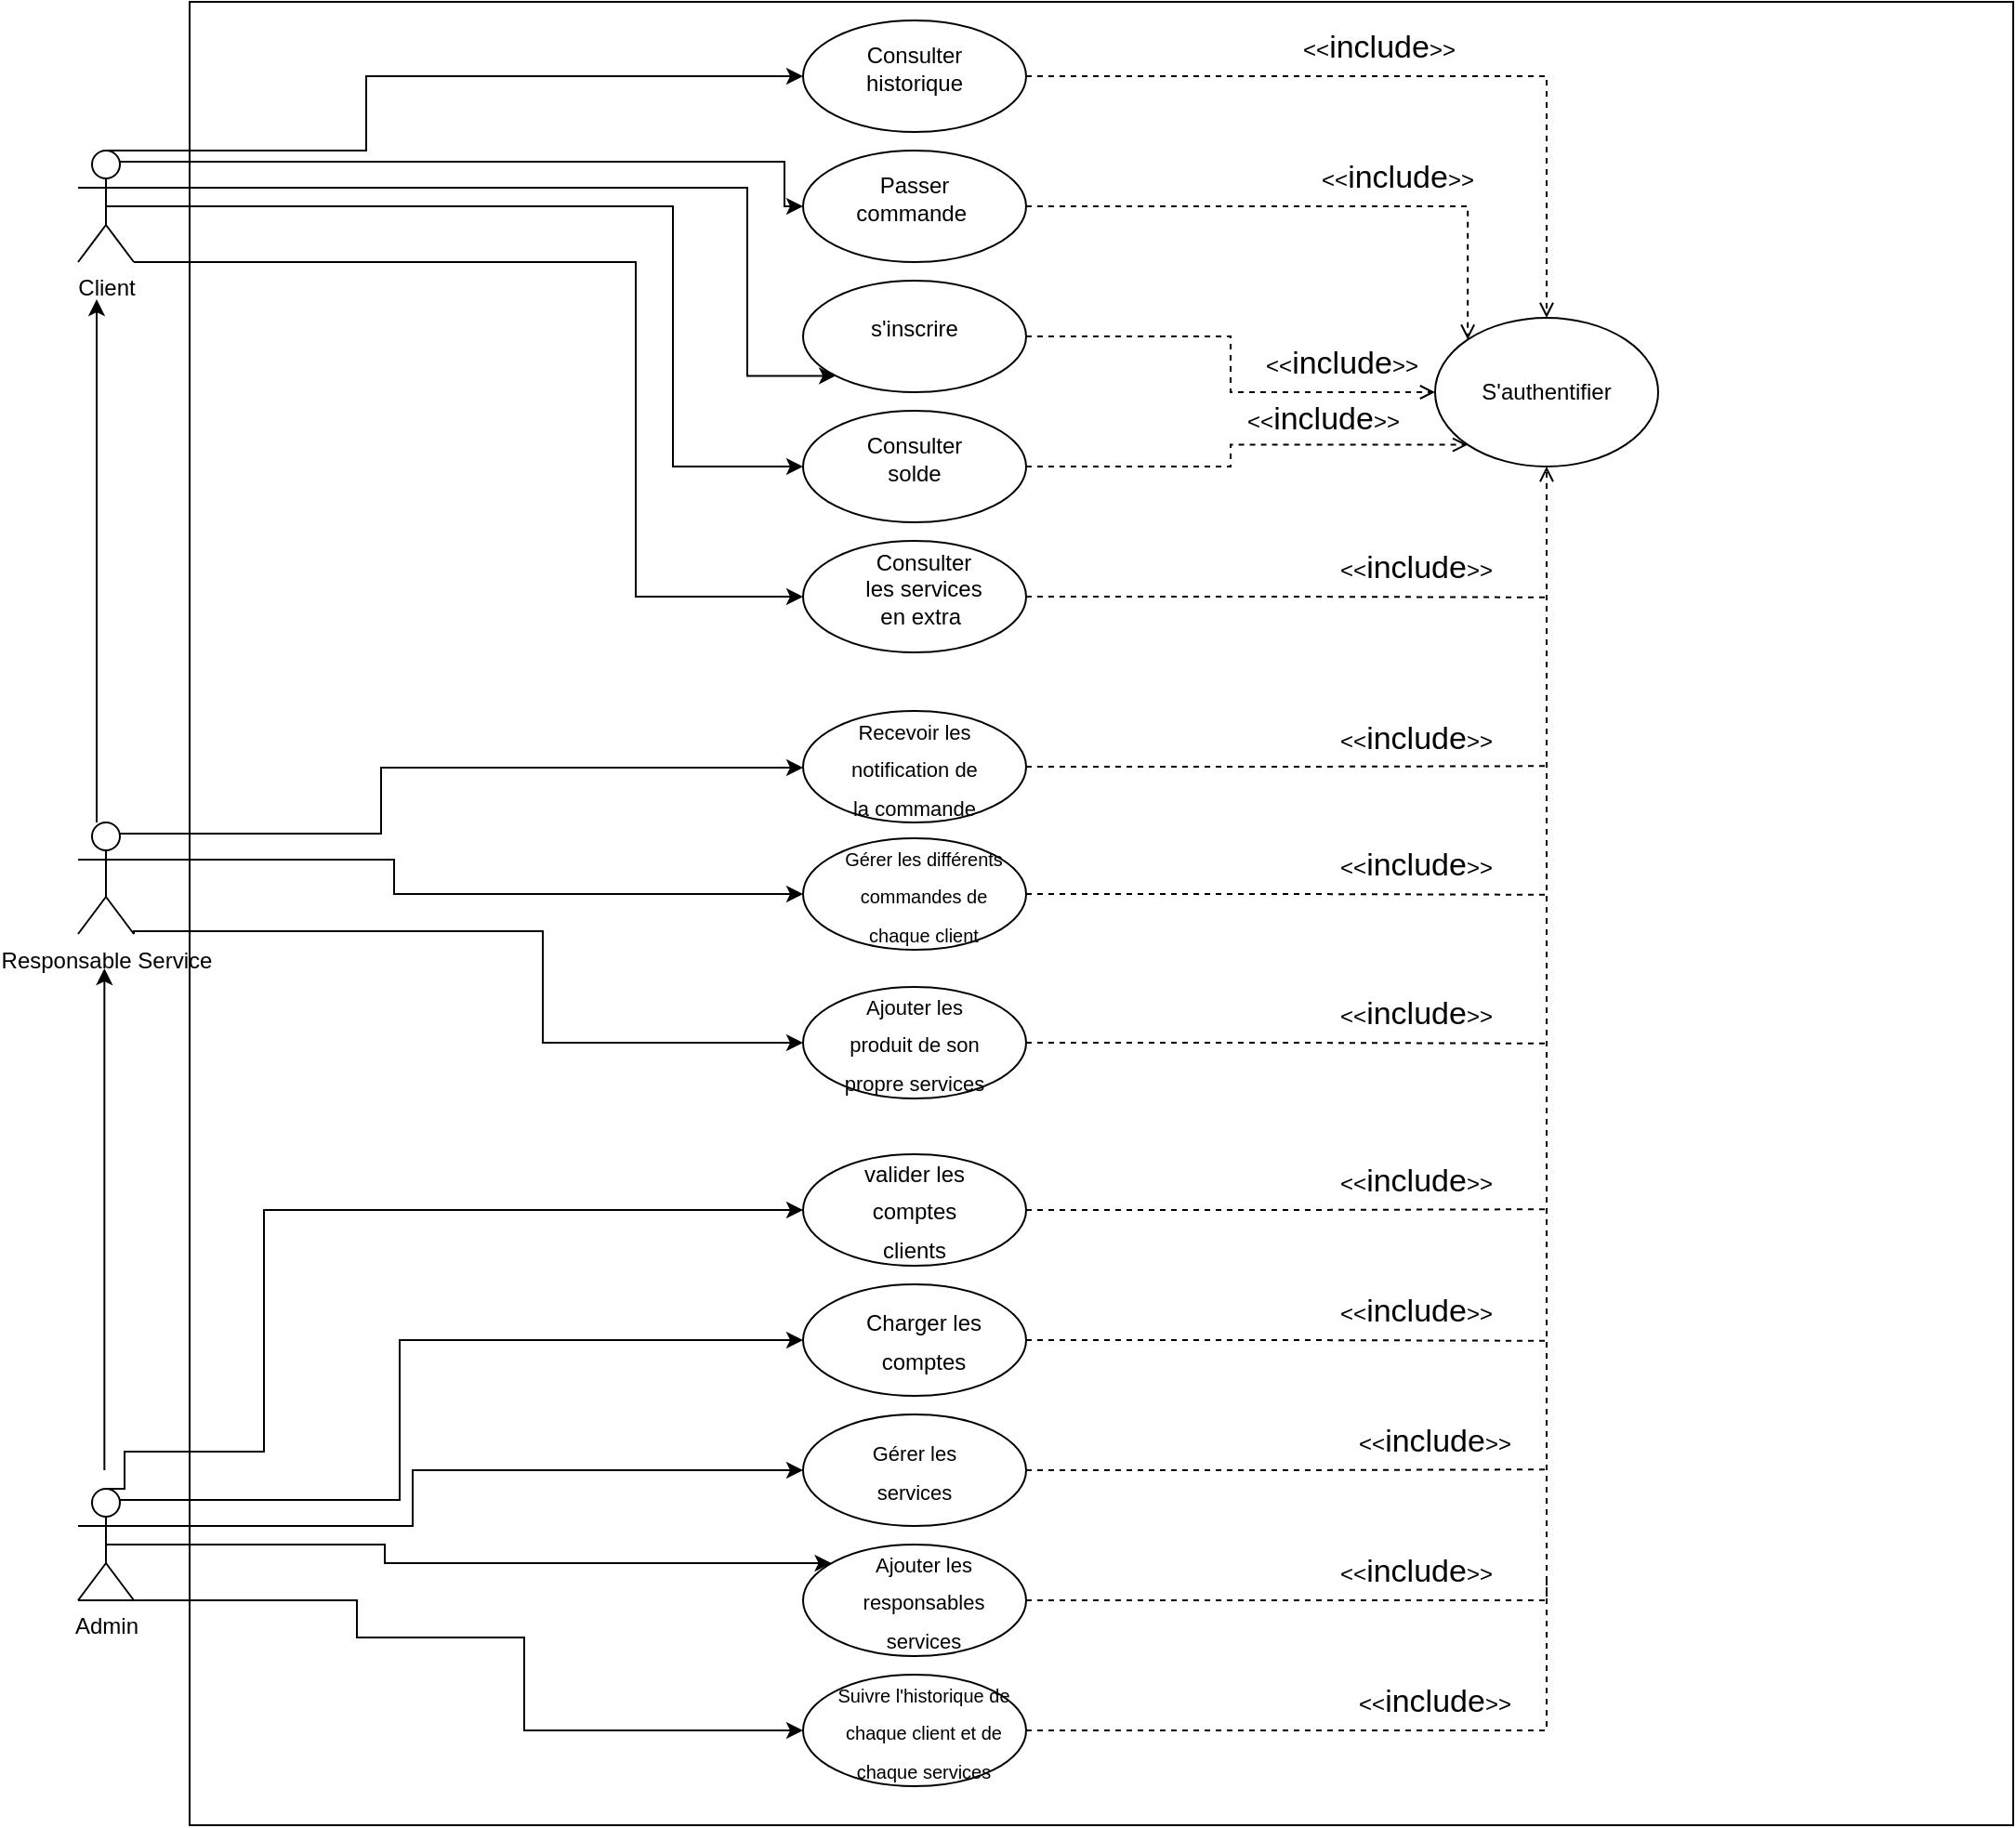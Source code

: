 <mxfile version="20.8.23" type="github">
  <diagram name="Page-1" id="Ohr7rfkL9KGcoza_FenF">
    <mxGraphModel dx="1467" dy="753" grid="1" gridSize="10" guides="1" tooltips="1" connect="1" arrows="1" fold="1" page="1" pageScale="1" pageWidth="827" pageHeight="1169" math="0" shadow="0">
      <root>
        <mxCell id="0" />
        <mxCell id="1" parent="0" />
        <mxCell id="FbdB9yheL0EueXW62vN_-1" value="" style="whiteSpace=wrap;html=1;aspect=fixed;" parent="1" vertex="1">
          <mxGeometry x="120" y="80" width="981" height="981" as="geometry" />
        </mxCell>
        <mxCell id="GGOZEgVhEpOkgXt1D6zr-84" style="edgeStyle=orthogonalEdgeStyle;rounded=0;orthogonalLoop=1;jettySize=auto;html=1;exitX=0.5;exitY=0;exitDx=0;exitDy=0;exitPerimeter=0;fontSize=12;" edge="1" parent="1" source="FbdB9yheL0EueXW62vN_-2" target="GGOZEgVhEpOkgXt1D6zr-25">
          <mxGeometry relative="1" as="geometry">
            <Array as="points">
              <mxPoint x="215" y="120" />
            </Array>
          </mxGeometry>
        </mxCell>
        <mxCell id="GGOZEgVhEpOkgXt1D6zr-85" style="edgeStyle=orthogonalEdgeStyle;rounded=0;orthogonalLoop=1;jettySize=auto;html=1;exitX=0.75;exitY=0.1;exitDx=0;exitDy=0;exitPerimeter=0;entryX=0;entryY=0.5;entryDx=0;entryDy=0;fontSize=12;" edge="1" parent="1" source="FbdB9yheL0EueXW62vN_-2" target="GGOZEgVhEpOkgXt1D6zr-55">
          <mxGeometry relative="1" as="geometry">
            <Array as="points">
              <mxPoint x="440" y="166" />
              <mxPoint x="440" y="190" />
            </Array>
          </mxGeometry>
        </mxCell>
        <mxCell id="GGOZEgVhEpOkgXt1D6zr-86" style="edgeStyle=orthogonalEdgeStyle;rounded=0;orthogonalLoop=1;jettySize=auto;html=1;exitX=1;exitY=0.333;exitDx=0;exitDy=0;exitPerimeter=0;entryX=0;entryY=1;entryDx=0;entryDy=0;fontSize=12;" edge="1" parent="1" source="FbdB9yheL0EueXW62vN_-2" target="GGOZEgVhEpOkgXt1D6zr-60">
          <mxGeometry relative="1" as="geometry">
            <Array as="points">
              <mxPoint x="420" y="180" />
              <mxPoint x="420" y="281" />
            </Array>
          </mxGeometry>
        </mxCell>
        <mxCell id="GGOZEgVhEpOkgXt1D6zr-87" style="edgeStyle=orthogonalEdgeStyle;rounded=0;orthogonalLoop=1;jettySize=auto;html=1;exitX=0.5;exitY=0.5;exitDx=0;exitDy=0;exitPerimeter=0;fontSize=12;" edge="1" parent="1" source="FbdB9yheL0EueXW62vN_-2">
          <mxGeometry relative="1" as="geometry">
            <mxPoint x="450" y="330.0" as="targetPoint" />
            <Array as="points">
              <mxPoint x="380" y="190" />
              <mxPoint x="380" y="330" />
            </Array>
          </mxGeometry>
        </mxCell>
        <mxCell id="GGOZEgVhEpOkgXt1D6zr-88" style="edgeStyle=orthogonalEdgeStyle;rounded=0;orthogonalLoop=1;jettySize=auto;html=1;exitX=1;exitY=1;exitDx=0;exitDy=0;exitPerimeter=0;entryX=0;entryY=0.5;entryDx=0;entryDy=0;fontSize=12;" edge="1" parent="1" source="FbdB9yheL0EueXW62vN_-2" target="GGOZEgVhEpOkgXt1D6zr-70">
          <mxGeometry relative="1" as="geometry">
            <Array as="points">
              <mxPoint x="360" y="220" />
              <mxPoint x="360" y="400" />
            </Array>
          </mxGeometry>
        </mxCell>
        <mxCell id="FbdB9yheL0EueXW62vN_-2" value="Client" style="shape=umlActor;verticalLabelPosition=bottom;verticalAlign=top;html=1;outlineConnect=0;labelBorderColor=none;" parent="1" vertex="1">
          <mxGeometry x="60" y="160" width="30" height="60" as="geometry" />
        </mxCell>
        <mxCell id="GGOZEgVhEpOkgXt1D6zr-100" style="edgeStyle=orthogonalEdgeStyle;rounded=0;orthogonalLoop=1;jettySize=auto;html=1;exitX=0.75;exitY=0.1;exitDx=0;exitDy=0;exitPerimeter=0;fontSize=12;" edge="1" parent="1" source="FbdB9yheL0EueXW62vN_-3" target="GGOZEgVhEpOkgXt1D6zr-91">
          <mxGeometry relative="1" as="geometry">
            <Array as="points">
              <mxPoint x="223" y="492" />
            </Array>
          </mxGeometry>
        </mxCell>
        <mxCell id="GGOZEgVhEpOkgXt1D6zr-101" style="edgeStyle=orthogonalEdgeStyle;rounded=0;orthogonalLoop=1;jettySize=auto;html=1;exitX=1;exitY=0.333;exitDx=0;exitDy=0;exitPerimeter=0;fontSize=12;" edge="1" parent="1" source="FbdB9yheL0EueXW62vN_-3" target="GGOZEgVhEpOkgXt1D6zr-92">
          <mxGeometry relative="1" as="geometry">
            <Array as="points">
              <mxPoint x="230" y="560" />
            </Array>
          </mxGeometry>
        </mxCell>
        <mxCell id="GGOZEgVhEpOkgXt1D6zr-102" style="edgeStyle=orthogonalEdgeStyle;rounded=0;orthogonalLoop=1;jettySize=auto;html=1;exitX=1;exitY=1;exitDx=0;exitDy=0;exitPerimeter=0;entryX=0;entryY=0.5;entryDx=0;entryDy=0;fontSize=12;" edge="1" parent="1" source="FbdB9yheL0EueXW62vN_-3" target="GGOZEgVhEpOkgXt1D6zr-93">
          <mxGeometry relative="1" as="geometry">
            <Array as="points">
              <mxPoint x="310" y="580" />
              <mxPoint x="310" y="640" />
            </Array>
          </mxGeometry>
        </mxCell>
        <mxCell id="FbdB9yheL0EueXW62vN_-3" value="Responsable Service" style="shape=umlActor;verticalLabelPosition=bottom;verticalAlign=top;html=1;outlineConnect=0;" parent="1" vertex="1">
          <mxGeometry x="60" y="521.5" width="30" height="60" as="geometry" />
        </mxCell>
        <mxCell id="GGOZEgVhEpOkgXt1D6zr-15" value="" style="group" vertex="1" connectable="0" parent="1">
          <mxGeometry x="790" y="250" width="120" height="80" as="geometry" />
        </mxCell>
        <mxCell id="FbdB9yheL0EueXW62vN_-14" value="" style="ellipse;whiteSpace=wrap;html=1;" parent="GGOZEgVhEpOkgXt1D6zr-15" vertex="1">
          <mxGeometry width="120" height="80" as="geometry" />
        </mxCell>
        <mxCell id="FbdB9yheL0EueXW62vN_-27" value="S&#39;authentifier" style="text;html=1;strokeColor=none;fillColor=none;align=center;verticalAlign=middle;whiteSpace=wrap;rounded=0;" parent="GGOZEgVhEpOkgXt1D6zr-15" vertex="1">
          <mxGeometry x="30" y="25" width="60" height="30" as="geometry" />
        </mxCell>
        <mxCell id="GGOZEgVhEpOkgXt1D6zr-27" value="" style="group" vertex="1" connectable="0" parent="1">
          <mxGeometry x="450" y="90" width="120" height="60" as="geometry" />
        </mxCell>
        <mxCell id="GGOZEgVhEpOkgXt1D6zr-24" value="" style="group" vertex="1" connectable="0" parent="GGOZEgVhEpOkgXt1D6zr-27">
          <mxGeometry width="120" height="60" as="geometry" />
        </mxCell>
        <mxCell id="GGOZEgVhEpOkgXt1D6zr-25" value="" style="ellipse;whiteSpace=wrap;html=1;" vertex="1" parent="GGOZEgVhEpOkgXt1D6zr-24">
          <mxGeometry width="120" height="60" as="geometry" />
        </mxCell>
        <mxCell id="GGOZEgVhEpOkgXt1D6zr-26" value="Consulter historique" style="text;html=1;strokeColor=none;fillColor=none;align=center;verticalAlign=middle;whiteSpace=wrap;rounded=0;" vertex="1" parent="GGOZEgVhEpOkgXt1D6zr-24">
          <mxGeometry x="30" y="15" width="60" height="22.5" as="geometry" />
        </mxCell>
        <mxCell id="GGOZEgVhEpOkgXt1D6zr-52" value="" style="group" vertex="1" connectable="0" parent="1">
          <mxGeometry x="450" y="160" width="120" height="60" as="geometry" />
        </mxCell>
        <mxCell id="GGOZEgVhEpOkgXt1D6zr-53" style="edgeStyle=orthogonalEdgeStyle;rounded=0;orthogonalLoop=1;jettySize=auto;html=1;exitX=1;exitY=0.333;exitDx=0;exitDy=0;exitPerimeter=0;entryX=0;entryY=0.5;entryDx=0;entryDy=0;" edge="1" parent="GGOZEgVhEpOkgXt1D6zr-52">
          <mxGeometry relative="1" as="geometry">
            <mxPoint y="40.0" as="targetPoint" />
          </mxGeometry>
        </mxCell>
        <mxCell id="GGOZEgVhEpOkgXt1D6zr-54" value="" style="group" vertex="1" connectable="0" parent="GGOZEgVhEpOkgXt1D6zr-52">
          <mxGeometry width="120" height="60" as="geometry" />
        </mxCell>
        <mxCell id="GGOZEgVhEpOkgXt1D6zr-55" value="" style="ellipse;whiteSpace=wrap;html=1;" vertex="1" parent="GGOZEgVhEpOkgXt1D6zr-54">
          <mxGeometry width="120" height="60" as="geometry" />
        </mxCell>
        <mxCell id="GGOZEgVhEpOkgXt1D6zr-56" value="Passer commande&amp;nbsp;" style="text;html=1;strokeColor=none;fillColor=none;align=center;verticalAlign=middle;whiteSpace=wrap;rounded=0;" vertex="1" parent="GGOZEgVhEpOkgXt1D6zr-54">
          <mxGeometry x="30" y="15" width="60" height="22.5" as="geometry" />
        </mxCell>
        <mxCell id="GGOZEgVhEpOkgXt1D6zr-57" value="" style="group" vertex="1" connectable="0" parent="1">
          <mxGeometry x="450" y="230" width="120" height="60" as="geometry" />
        </mxCell>
        <mxCell id="GGOZEgVhEpOkgXt1D6zr-58" style="edgeStyle=orthogonalEdgeStyle;rounded=0;orthogonalLoop=1;jettySize=auto;html=1;exitX=1;exitY=0.333;exitDx=0;exitDy=0;exitPerimeter=0;entryX=0;entryY=0.5;entryDx=0;entryDy=0;" edge="1" parent="GGOZEgVhEpOkgXt1D6zr-57">
          <mxGeometry relative="1" as="geometry">
            <mxPoint y="40.0" as="targetPoint" />
          </mxGeometry>
        </mxCell>
        <mxCell id="GGOZEgVhEpOkgXt1D6zr-59" value="" style="group" vertex="1" connectable="0" parent="GGOZEgVhEpOkgXt1D6zr-57">
          <mxGeometry width="120" height="60" as="geometry" />
        </mxCell>
        <mxCell id="GGOZEgVhEpOkgXt1D6zr-60" value="" style="ellipse;whiteSpace=wrap;html=1;" vertex="1" parent="GGOZEgVhEpOkgXt1D6zr-59">
          <mxGeometry width="120" height="60" as="geometry" />
        </mxCell>
        <mxCell id="GGOZEgVhEpOkgXt1D6zr-61" value="s&#39;inscrire" style="text;html=1;strokeColor=none;fillColor=none;align=center;verticalAlign=middle;whiteSpace=wrap;rounded=0;" vertex="1" parent="GGOZEgVhEpOkgXt1D6zr-59">
          <mxGeometry x="30" y="15" width="60" height="22.5" as="geometry" />
        </mxCell>
        <mxCell id="GGOZEgVhEpOkgXt1D6zr-62" value="" style="group" vertex="1" connectable="0" parent="1">
          <mxGeometry x="450" y="300" width="120" height="60" as="geometry" />
        </mxCell>
        <mxCell id="GGOZEgVhEpOkgXt1D6zr-63" style="edgeStyle=orthogonalEdgeStyle;rounded=0;orthogonalLoop=1;jettySize=auto;html=1;exitX=1;exitY=0.333;exitDx=0;exitDy=0;exitPerimeter=0;entryX=0;entryY=0.5;entryDx=0;entryDy=0;" edge="1" parent="GGOZEgVhEpOkgXt1D6zr-62">
          <mxGeometry relative="1" as="geometry">
            <mxPoint y="40.0" as="targetPoint" />
          </mxGeometry>
        </mxCell>
        <mxCell id="GGOZEgVhEpOkgXt1D6zr-64" value="" style="group" vertex="1" connectable="0" parent="GGOZEgVhEpOkgXt1D6zr-62">
          <mxGeometry width="120" height="60" as="geometry" />
        </mxCell>
        <mxCell id="GGOZEgVhEpOkgXt1D6zr-65" value="" style="ellipse;whiteSpace=wrap;html=1;" vertex="1" parent="GGOZEgVhEpOkgXt1D6zr-64">
          <mxGeometry width="120" height="60" as="geometry" />
        </mxCell>
        <mxCell id="GGOZEgVhEpOkgXt1D6zr-66" value="Consulter solde" style="text;html=1;strokeColor=none;fillColor=none;align=center;verticalAlign=middle;whiteSpace=wrap;rounded=0;" vertex="1" parent="GGOZEgVhEpOkgXt1D6zr-64">
          <mxGeometry x="30" y="15" width="60" height="22.5" as="geometry" />
        </mxCell>
        <mxCell id="GGOZEgVhEpOkgXt1D6zr-67" value="" style="group" vertex="1" connectable="0" parent="1">
          <mxGeometry x="450" y="370" width="120" height="60" as="geometry" />
        </mxCell>
        <mxCell id="GGOZEgVhEpOkgXt1D6zr-68" style="edgeStyle=orthogonalEdgeStyle;rounded=0;orthogonalLoop=1;jettySize=auto;html=1;exitX=1;exitY=0.333;exitDx=0;exitDy=0;exitPerimeter=0;entryX=0;entryY=0.5;entryDx=0;entryDy=0;" edge="1" parent="GGOZEgVhEpOkgXt1D6zr-67">
          <mxGeometry relative="1" as="geometry">
            <mxPoint y="40.0" as="targetPoint" />
          </mxGeometry>
        </mxCell>
        <mxCell id="GGOZEgVhEpOkgXt1D6zr-69" value="" style="group" vertex="1" connectable="0" parent="GGOZEgVhEpOkgXt1D6zr-67">
          <mxGeometry width="120" height="60" as="geometry" />
        </mxCell>
        <mxCell id="GGOZEgVhEpOkgXt1D6zr-125" style="edgeStyle=orthogonalEdgeStyle;rounded=0;orthogonalLoop=1;jettySize=auto;html=1;exitX=1;exitY=0.5;exitDx=0;exitDy=0;dashed=1;fontSize=12;endArrow=none;endFill=0;" edge="1" parent="GGOZEgVhEpOkgXt1D6zr-69" source="GGOZEgVhEpOkgXt1D6zr-70">
          <mxGeometry relative="1" as="geometry">
            <mxPoint x="400" y="30.385" as="targetPoint" />
          </mxGeometry>
        </mxCell>
        <mxCell id="GGOZEgVhEpOkgXt1D6zr-70" value="" style="ellipse;whiteSpace=wrap;html=1;" vertex="1" parent="GGOZEgVhEpOkgXt1D6zr-69">
          <mxGeometry width="120" height="60" as="geometry" />
        </mxCell>
        <mxCell id="GGOZEgVhEpOkgXt1D6zr-71" value="Consulter les services en extra&amp;nbsp;" style="text;html=1;strokeColor=none;fillColor=none;align=center;verticalAlign=middle;whiteSpace=wrap;rounded=0;" vertex="1" parent="GGOZEgVhEpOkgXt1D6zr-69">
          <mxGeometry x="30" y="15" width="70" height="22.5" as="geometry" />
        </mxCell>
        <mxCell id="GGOZEgVhEpOkgXt1D6zr-124" style="edgeStyle=orthogonalEdgeStyle;rounded=0;orthogonalLoop=1;jettySize=auto;html=1;exitX=1;exitY=0.5;exitDx=0;exitDy=0;dashed=1;fontSize=12;endArrow=none;endFill=0;" edge="1" parent="1" source="GGOZEgVhEpOkgXt1D6zr-91">
          <mxGeometry relative="1" as="geometry">
            <mxPoint x="850" y="491.154" as="targetPoint" />
          </mxGeometry>
        </mxCell>
        <mxCell id="GGOZEgVhEpOkgXt1D6zr-123" style="edgeStyle=orthogonalEdgeStyle;rounded=0;orthogonalLoop=1;jettySize=auto;html=1;exitX=1;exitY=0.5;exitDx=0;exitDy=0;dashed=1;fontSize=12;endArrow=none;endFill=0;" edge="1" parent="1" source="GGOZEgVhEpOkgXt1D6zr-92">
          <mxGeometry relative="1" as="geometry">
            <mxPoint x="850" y="560.385" as="targetPoint" />
          </mxGeometry>
        </mxCell>
        <mxCell id="GGOZEgVhEpOkgXt1D6zr-122" style="edgeStyle=orthogonalEdgeStyle;rounded=0;orthogonalLoop=1;jettySize=auto;html=1;exitX=1;exitY=0.5;exitDx=0;exitDy=0;dashed=1;fontSize=12;endArrow=none;endFill=0;" edge="1" parent="1" source="GGOZEgVhEpOkgXt1D6zr-93">
          <mxGeometry relative="1" as="geometry">
            <mxPoint x="850" y="640.385" as="targetPoint" />
          </mxGeometry>
        </mxCell>
        <mxCell id="GGOZEgVhEpOkgXt1D6zr-121" style="edgeStyle=orthogonalEdgeStyle;rounded=0;orthogonalLoop=1;jettySize=auto;html=1;exitX=1;exitY=0.5;exitDx=0;exitDy=0;dashed=1;fontSize=12;endArrow=none;endFill=0;" edge="1" parent="1" source="GGOZEgVhEpOkgXt1D6zr-94">
          <mxGeometry relative="1" as="geometry">
            <mxPoint x="850" y="729.615" as="targetPoint" />
          </mxGeometry>
        </mxCell>
        <mxCell id="GGOZEgVhEpOkgXt1D6zr-120" style="edgeStyle=orthogonalEdgeStyle;rounded=0;orthogonalLoop=1;jettySize=auto;html=1;exitX=1;exitY=0.5;exitDx=0;exitDy=0;dashed=1;fontSize=12;endArrow=none;endFill=0;" edge="1" parent="1" source="GGOZEgVhEpOkgXt1D6zr-95">
          <mxGeometry relative="1" as="geometry">
            <mxPoint x="850" y="800.385" as="targetPoint" />
          </mxGeometry>
        </mxCell>
        <mxCell id="GGOZEgVhEpOkgXt1D6zr-114" style="edgeStyle=orthogonalEdgeStyle;rounded=0;orthogonalLoop=1;jettySize=auto;html=1;exitX=1;exitY=0.5;exitDx=0;exitDy=0;entryX=0.5;entryY=1;entryDx=0;entryDy=0;fontSize=12;dashed=1;endArrow=open;endFill=0;" edge="1" parent="1" source="GGOZEgVhEpOkgXt1D6zr-96" target="FbdB9yheL0EueXW62vN_-14">
          <mxGeometry relative="1" as="geometry" />
        </mxCell>
        <mxCell id="GGOZEgVhEpOkgXt1D6zr-118" style="edgeStyle=orthogonalEdgeStyle;rounded=0;orthogonalLoop=1;jettySize=auto;html=1;exitX=1;exitY=0.5;exitDx=0;exitDy=0;dashed=1;fontSize=12;endArrow=none;endFill=0;" edge="1" parent="1" source="GGOZEgVhEpOkgXt1D6zr-98">
          <mxGeometry relative="1" as="geometry">
            <mxPoint x="850" y="930" as="targetPoint" />
            <Array as="points">
              <mxPoint x="850" y="940" />
            </Array>
          </mxGeometry>
        </mxCell>
        <mxCell id="GGOZEgVhEpOkgXt1D6zr-119" style="edgeStyle=orthogonalEdgeStyle;rounded=0;orthogonalLoop=1;jettySize=auto;html=1;exitX=1;exitY=0.5;exitDx=0;exitDy=0;dashed=1;fontSize=12;endArrow=none;endFill=0;" edge="1" parent="1" source="GGOZEgVhEpOkgXt1D6zr-99">
          <mxGeometry relative="1" as="geometry">
            <mxPoint x="850" y="869.615" as="targetPoint" />
          </mxGeometry>
        </mxCell>
        <mxCell id="GGOZEgVhEpOkgXt1D6zr-105" style="edgeStyle=orthogonalEdgeStyle;rounded=0;orthogonalLoop=1;jettySize=auto;html=1;exitX=0.5;exitY=0;exitDx=0;exitDy=0;exitPerimeter=0;entryX=0;entryY=0.5;entryDx=0;entryDy=0;fontSize=12;" edge="1" parent="1" source="GGOZEgVhEpOkgXt1D6zr-103" target="GGOZEgVhEpOkgXt1D6zr-94">
          <mxGeometry relative="1" as="geometry">
            <Array as="points">
              <mxPoint x="85" y="860" />
              <mxPoint x="160" y="860" />
              <mxPoint x="160" y="730" />
            </Array>
          </mxGeometry>
        </mxCell>
        <mxCell id="GGOZEgVhEpOkgXt1D6zr-106" style="edgeStyle=orthogonalEdgeStyle;rounded=0;orthogonalLoop=1;jettySize=auto;html=1;exitX=0.75;exitY=0.1;exitDx=0;exitDy=0;exitPerimeter=0;entryX=0;entryY=0.5;entryDx=0;entryDy=0;fontSize=12;" edge="1" parent="1" source="GGOZEgVhEpOkgXt1D6zr-103" target="GGOZEgVhEpOkgXt1D6zr-95">
          <mxGeometry relative="1" as="geometry">
            <Array as="points">
              <mxPoint x="233" y="800" />
            </Array>
          </mxGeometry>
        </mxCell>
        <mxCell id="GGOZEgVhEpOkgXt1D6zr-107" style="edgeStyle=orthogonalEdgeStyle;rounded=0;orthogonalLoop=1;jettySize=auto;html=1;exitX=1;exitY=0.333;exitDx=0;exitDy=0;exitPerimeter=0;fontSize=12;" edge="1" parent="1" source="GGOZEgVhEpOkgXt1D6zr-103" target="GGOZEgVhEpOkgXt1D6zr-99">
          <mxGeometry relative="1" as="geometry">
            <Array as="points">
              <mxPoint x="240" y="870" />
            </Array>
          </mxGeometry>
        </mxCell>
        <mxCell id="GGOZEgVhEpOkgXt1D6zr-108" style="edgeStyle=orthogonalEdgeStyle;rounded=0;orthogonalLoop=1;jettySize=auto;html=1;exitX=0.5;exitY=0.5;exitDx=0;exitDy=0;exitPerimeter=0;fontSize=12;" edge="1" parent="1" source="GGOZEgVhEpOkgXt1D6zr-103" target="GGOZEgVhEpOkgXt1D6zr-98">
          <mxGeometry relative="1" as="geometry">
            <Array as="points">
              <mxPoint x="225" y="920" />
            </Array>
          </mxGeometry>
        </mxCell>
        <mxCell id="GGOZEgVhEpOkgXt1D6zr-110" style="edgeStyle=orthogonalEdgeStyle;rounded=0;orthogonalLoop=1;jettySize=auto;html=1;exitX=0;exitY=1;exitDx=0;exitDy=0;exitPerimeter=0;entryX=0;entryY=0.5;entryDx=0;entryDy=0;fontSize=12;" edge="1" parent="1" source="GGOZEgVhEpOkgXt1D6zr-103" target="GGOZEgVhEpOkgXt1D6zr-96">
          <mxGeometry relative="1" as="geometry">
            <Array as="points">
              <mxPoint x="210" y="960" />
              <mxPoint x="300" y="960" />
              <mxPoint x="300" y="1010" />
            </Array>
          </mxGeometry>
        </mxCell>
        <mxCell id="GGOZEgVhEpOkgXt1D6zr-103" value="Admin" style="shape=umlActor;verticalLabelPosition=bottom;verticalAlign=top;html=1;outlineConnect=0;fontSize=12;" vertex="1" parent="1">
          <mxGeometry x="60" y="880" width="30" height="60" as="geometry" />
        </mxCell>
        <mxCell id="GGOZEgVhEpOkgXt1D6zr-126" style="edgeStyle=orthogonalEdgeStyle;rounded=0;orthogonalLoop=1;jettySize=auto;html=1;exitX=1;exitY=0.5;exitDx=0;exitDy=0;entryX=0;entryY=1;entryDx=0;entryDy=0;dashed=1;fontSize=12;endArrow=open;endFill=0;" edge="1" parent="1" source="GGOZEgVhEpOkgXt1D6zr-65" target="FbdB9yheL0EueXW62vN_-14">
          <mxGeometry relative="1" as="geometry" />
        </mxCell>
        <mxCell id="GGOZEgVhEpOkgXt1D6zr-127" style="edgeStyle=orthogonalEdgeStyle;rounded=0;orthogonalLoop=1;jettySize=auto;html=1;exitX=1;exitY=0.5;exitDx=0;exitDy=0;entryX=0;entryY=0.5;entryDx=0;entryDy=0;dashed=1;fontSize=12;endArrow=open;endFill=0;" edge="1" parent="1" source="GGOZEgVhEpOkgXt1D6zr-60" target="FbdB9yheL0EueXW62vN_-14">
          <mxGeometry relative="1" as="geometry" />
        </mxCell>
        <mxCell id="GGOZEgVhEpOkgXt1D6zr-128" style="edgeStyle=orthogonalEdgeStyle;rounded=0;orthogonalLoop=1;jettySize=auto;html=1;exitX=1;exitY=0.5;exitDx=0;exitDy=0;entryX=0;entryY=0;entryDx=0;entryDy=0;dashed=1;fontSize=12;endArrow=open;endFill=0;" edge="1" parent="1" source="GGOZEgVhEpOkgXt1D6zr-55" target="FbdB9yheL0EueXW62vN_-14">
          <mxGeometry relative="1" as="geometry" />
        </mxCell>
        <mxCell id="GGOZEgVhEpOkgXt1D6zr-129" style="edgeStyle=orthogonalEdgeStyle;rounded=0;orthogonalLoop=1;jettySize=auto;html=1;exitX=1;exitY=0.5;exitDx=0;exitDy=0;entryX=0.5;entryY=0;entryDx=0;entryDy=0;dashed=1;fontSize=12;endArrow=open;endFill=0;" edge="1" parent="1" source="GGOZEgVhEpOkgXt1D6zr-25" target="FbdB9yheL0EueXW62vN_-14">
          <mxGeometry relative="1" as="geometry" />
        </mxCell>
        <mxCell id="GGOZEgVhEpOkgXt1D6zr-130" value="&amp;lt;&amp;lt;&lt;font style=&quot;font-size: 17px;&quot;&gt;include&lt;/font&gt;&amp;gt;&amp;gt;" style="text;html=1;strokeColor=none;fillColor=none;align=center;verticalAlign=middle;whiteSpace=wrap;rounded=0;fontSize=12;" vertex="1" parent="1">
          <mxGeometry x="730" y="90" width="60" height="30" as="geometry" />
        </mxCell>
        <mxCell id="GGOZEgVhEpOkgXt1D6zr-133" value="&amp;lt;&amp;lt;&lt;font style=&quot;font-size: 17px;&quot;&gt;include&lt;/font&gt;&amp;gt;&amp;gt;" style="text;html=1;strokeColor=none;fillColor=none;align=center;verticalAlign=middle;whiteSpace=wrap;rounded=0;fontSize=12;" vertex="1" parent="1">
          <mxGeometry x="740" y="160" width="60" height="30" as="geometry" />
        </mxCell>
        <mxCell id="GGOZEgVhEpOkgXt1D6zr-135" value="&amp;lt;&amp;lt;&lt;font style=&quot;font-size: 17px;&quot;&gt;include&lt;/font&gt;&amp;gt;&amp;gt;" style="text;html=1;strokeColor=none;fillColor=none;align=center;verticalAlign=middle;whiteSpace=wrap;rounded=0;fontSize=12;" vertex="1" parent="1">
          <mxGeometry x="710" y="260" width="60" height="30" as="geometry" />
        </mxCell>
        <mxCell id="GGOZEgVhEpOkgXt1D6zr-136" value="&amp;lt;&amp;lt;&lt;font style=&quot;font-size: 17px;&quot;&gt;include&lt;/font&gt;&amp;gt;&amp;gt;" style="text;html=1;strokeColor=none;fillColor=none;align=center;verticalAlign=middle;whiteSpace=wrap;rounded=0;fontSize=12;" vertex="1" parent="1">
          <mxGeometry x="700" y="290" width="60" height="30" as="geometry" />
        </mxCell>
        <mxCell id="GGOZEgVhEpOkgXt1D6zr-137" value="&amp;lt;&amp;lt;&lt;font style=&quot;font-size: 17px;&quot;&gt;include&lt;/font&gt;&amp;gt;&amp;gt;" style="text;html=1;strokeColor=none;fillColor=none;align=center;verticalAlign=middle;whiteSpace=wrap;rounded=0;fontSize=12;" vertex="1" parent="1">
          <mxGeometry x="750" y="370" width="60" height="30" as="geometry" />
        </mxCell>
        <mxCell id="GGOZEgVhEpOkgXt1D6zr-138" value="&amp;lt;&amp;lt;&lt;font style=&quot;font-size: 17px;&quot;&gt;include&lt;/font&gt;&amp;gt;&amp;gt;" style="text;html=1;strokeColor=none;fillColor=none;align=center;verticalAlign=middle;whiteSpace=wrap;rounded=0;fontSize=12;" vertex="1" parent="1">
          <mxGeometry x="750" y="461.5" width="60" height="30" as="geometry" />
        </mxCell>
        <mxCell id="GGOZEgVhEpOkgXt1D6zr-140" value="&amp;lt;&amp;lt;&lt;font style=&quot;font-size: 17px;&quot;&gt;include&lt;/font&gt;&amp;gt;&amp;gt;" style="text;html=1;strokeColor=none;fillColor=none;align=center;verticalAlign=middle;whiteSpace=wrap;rounded=0;fontSize=12;" vertex="1" parent="1">
          <mxGeometry x="750" y="530" width="60" height="30" as="geometry" />
        </mxCell>
        <mxCell id="GGOZEgVhEpOkgXt1D6zr-141" value="&amp;lt;&amp;lt;&lt;font style=&quot;font-size: 17px;&quot;&gt;include&lt;/font&gt;&amp;gt;&amp;gt;" style="text;html=1;strokeColor=none;fillColor=none;align=center;verticalAlign=middle;whiteSpace=wrap;rounded=0;fontSize=12;" vertex="1" parent="1">
          <mxGeometry x="750" y="610" width="60" height="30" as="geometry" />
        </mxCell>
        <mxCell id="GGOZEgVhEpOkgXt1D6zr-142" value="&amp;lt;&amp;lt;&lt;font style=&quot;font-size: 17px;&quot;&gt;include&lt;/font&gt;&amp;gt;&amp;gt;" style="text;html=1;strokeColor=none;fillColor=none;align=center;verticalAlign=middle;whiteSpace=wrap;rounded=0;fontSize=12;" vertex="1" parent="1">
          <mxGeometry x="750" y="700" width="60" height="30" as="geometry" />
        </mxCell>
        <mxCell id="GGOZEgVhEpOkgXt1D6zr-143" value="&amp;lt;&amp;lt;&lt;font style=&quot;font-size: 17px;&quot;&gt;include&lt;/font&gt;&amp;gt;&amp;gt;" style="text;html=1;strokeColor=none;fillColor=none;align=center;verticalAlign=middle;whiteSpace=wrap;rounded=0;fontSize=12;" vertex="1" parent="1">
          <mxGeometry x="750" y="770" width="60" height="30" as="geometry" />
        </mxCell>
        <mxCell id="GGOZEgVhEpOkgXt1D6zr-144" value="&amp;lt;&amp;lt;&lt;font style=&quot;font-size: 17px;&quot;&gt;include&lt;/font&gt;&amp;gt;&amp;gt;" style="text;html=1;strokeColor=none;fillColor=none;align=center;verticalAlign=middle;whiteSpace=wrap;rounded=0;fontSize=12;" vertex="1" parent="1">
          <mxGeometry x="760" y="840" width="60" height="30" as="geometry" />
        </mxCell>
        <mxCell id="GGOZEgVhEpOkgXt1D6zr-145" value="&amp;lt;&amp;lt;&lt;font style=&quot;font-size: 17px;&quot;&gt;include&lt;/font&gt;&amp;gt;&amp;gt;" style="text;html=1;strokeColor=none;fillColor=none;align=center;verticalAlign=middle;whiteSpace=wrap;rounded=0;fontSize=12;" vertex="1" parent="1">
          <mxGeometry x="750" y="910" width="60" height="30" as="geometry" />
        </mxCell>
        <mxCell id="GGOZEgVhEpOkgXt1D6zr-147" value="&amp;lt;&amp;lt;&lt;font style=&quot;font-size: 17px;&quot;&gt;include&lt;/font&gt;&amp;gt;&amp;gt;" style="text;html=1;strokeColor=none;fillColor=none;align=center;verticalAlign=middle;whiteSpace=wrap;rounded=0;fontSize=12;" vertex="1" parent="1">
          <mxGeometry x="760" y="980" width="60" height="30" as="geometry" />
        </mxCell>
        <mxCell id="GGOZEgVhEpOkgXt1D6zr-149" value="" style="group" vertex="1" connectable="0" parent="1">
          <mxGeometry x="450" y="461.5" width="120" height="60" as="geometry" />
        </mxCell>
        <mxCell id="GGOZEgVhEpOkgXt1D6zr-91" value="" style="ellipse;whiteSpace=wrap;html=1;" vertex="1" parent="GGOZEgVhEpOkgXt1D6zr-149">
          <mxGeometry width="120" height="60" as="geometry" />
        </mxCell>
        <mxCell id="GGOZEgVhEpOkgXt1D6zr-148" value="&lt;font style=&quot;font-size: 11px;&quot;&gt;Recevoir les notification de la commande&lt;/font&gt;" style="text;html=1;strokeColor=none;fillColor=none;align=center;verticalAlign=middle;whiteSpace=wrap;rounded=0;fontSize=17;" vertex="1" parent="GGOZEgVhEpOkgXt1D6zr-149">
          <mxGeometry x="20" y="15" width="80" height="30" as="geometry" />
        </mxCell>
        <mxCell id="GGOZEgVhEpOkgXt1D6zr-151" value="" style="group" vertex="1" connectable="0" parent="1">
          <mxGeometry x="450" y="530" width="130" height="60" as="geometry" />
        </mxCell>
        <mxCell id="GGOZEgVhEpOkgXt1D6zr-92" value="" style="ellipse;whiteSpace=wrap;html=1;" vertex="1" parent="GGOZEgVhEpOkgXt1D6zr-151">
          <mxGeometry width="120" height="60" as="geometry" />
        </mxCell>
        <mxCell id="GGOZEgVhEpOkgXt1D6zr-150" value="&lt;font style=&quot;font-size: 10px;&quot;&gt;Gérer les différents commandes de chaque client&lt;/font&gt;" style="text;html=1;strokeColor=none;fillColor=none;align=center;verticalAlign=middle;whiteSpace=wrap;rounded=0;fontSize=17;" vertex="1" parent="GGOZEgVhEpOkgXt1D6zr-151">
          <mxGeometry x="15" y="15" width="100" height="30" as="geometry" />
        </mxCell>
        <mxCell id="GGOZEgVhEpOkgXt1D6zr-153" value="" style="group" vertex="1" connectable="0" parent="1">
          <mxGeometry x="450" y="610" width="120" height="60" as="geometry" />
        </mxCell>
        <mxCell id="GGOZEgVhEpOkgXt1D6zr-93" value="" style="ellipse;whiteSpace=wrap;html=1;" vertex="1" parent="GGOZEgVhEpOkgXt1D6zr-153">
          <mxGeometry width="120" height="60" as="geometry" />
        </mxCell>
        <mxCell id="GGOZEgVhEpOkgXt1D6zr-152" value="&lt;font style=&quot;font-size: 11px;&quot;&gt;Ajouter les produit de son propre services&lt;/font&gt;" style="text;html=1;strokeColor=none;fillColor=none;align=center;verticalAlign=middle;whiteSpace=wrap;rounded=0;fontSize=17;" vertex="1" parent="GGOZEgVhEpOkgXt1D6zr-153">
          <mxGeometry x="20" y="15" width="80" height="30" as="geometry" />
        </mxCell>
        <mxCell id="GGOZEgVhEpOkgXt1D6zr-155" value="" style="group" vertex="1" connectable="0" parent="1">
          <mxGeometry x="450" y="700" width="120" height="60" as="geometry" />
        </mxCell>
        <mxCell id="GGOZEgVhEpOkgXt1D6zr-94" value="" style="ellipse;whiteSpace=wrap;html=1;" vertex="1" parent="GGOZEgVhEpOkgXt1D6zr-155">
          <mxGeometry width="120" height="60" as="geometry" />
        </mxCell>
        <mxCell id="GGOZEgVhEpOkgXt1D6zr-154" value="&lt;font style=&quot;font-size: 12px;&quot;&gt;valider les comptes clients&lt;/font&gt;" style="text;html=1;strokeColor=none;fillColor=none;align=center;verticalAlign=middle;whiteSpace=wrap;rounded=0;fontSize=17;" vertex="1" parent="GGOZEgVhEpOkgXt1D6zr-155">
          <mxGeometry x="25" y="15" width="70" height="30" as="geometry" />
        </mxCell>
        <mxCell id="GGOZEgVhEpOkgXt1D6zr-157" value="" style="group" vertex="1" connectable="0" parent="1">
          <mxGeometry x="450" y="770" width="120" height="60" as="geometry" />
        </mxCell>
        <mxCell id="GGOZEgVhEpOkgXt1D6zr-95" value="" style="ellipse;whiteSpace=wrap;html=1;" vertex="1" parent="GGOZEgVhEpOkgXt1D6zr-157">
          <mxGeometry width="120" height="60" as="geometry" />
        </mxCell>
        <mxCell id="GGOZEgVhEpOkgXt1D6zr-156" value="&lt;font style=&quot;font-size: 12px;&quot;&gt;Charger les comptes&lt;/font&gt;" style="text;html=1;strokeColor=none;fillColor=none;align=center;verticalAlign=middle;whiteSpace=wrap;rounded=0;fontSize=17;" vertex="1" parent="GGOZEgVhEpOkgXt1D6zr-157">
          <mxGeometry x="30" y="15" width="70" height="30" as="geometry" />
        </mxCell>
        <mxCell id="GGOZEgVhEpOkgXt1D6zr-159" value="" style="group" vertex="1" connectable="0" parent="1">
          <mxGeometry x="450" y="840" width="120" height="60" as="geometry" />
        </mxCell>
        <mxCell id="GGOZEgVhEpOkgXt1D6zr-99" value="" style="ellipse;whiteSpace=wrap;html=1;" vertex="1" parent="GGOZEgVhEpOkgXt1D6zr-159">
          <mxGeometry width="120" height="60" as="geometry" />
        </mxCell>
        <mxCell id="GGOZEgVhEpOkgXt1D6zr-158" value="&lt;font style=&quot;font-size: 11px;&quot;&gt;Gérer les services&lt;/font&gt;" style="text;html=1;strokeColor=none;fillColor=none;align=center;verticalAlign=middle;whiteSpace=wrap;rounded=0;fontSize=17;" vertex="1" parent="GGOZEgVhEpOkgXt1D6zr-159">
          <mxGeometry x="30" y="15" width="60" height="30" as="geometry" />
        </mxCell>
        <mxCell id="GGOZEgVhEpOkgXt1D6zr-161" value="" style="group" vertex="1" connectable="0" parent="1">
          <mxGeometry x="450" y="910" width="120" height="60" as="geometry" />
        </mxCell>
        <mxCell id="GGOZEgVhEpOkgXt1D6zr-98" value="" style="ellipse;whiteSpace=wrap;html=1;" vertex="1" parent="GGOZEgVhEpOkgXt1D6zr-161">
          <mxGeometry width="120" height="60" as="geometry" />
        </mxCell>
        <mxCell id="GGOZEgVhEpOkgXt1D6zr-160" value="&lt;font style=&quot;font-size: 11px;&quot;&gt;Ajouter les responsables services&lt;/font&gt;" style="text;html=1;strokeColor=none;fillColor=none;align=center;verticalAlign=middle;whiteSpace=wrap;rounded=0;fontSize=17;" vertex="1" parent="GGOZEgVhEpOkgXt1D6zr-161">
          <mxGeometry x="30" y="15" width="70" height="30" as="geometry" />
        </mxCell>
        <mxCell id="GGOZEgVhEpOkgXt1D6zr-165" value="" style="group" vertex="1" connectable="0" parent="1">
          <mxGeometry x="450" y="980" width="130" height="60" as="geometry" />
        </mxCell>
        <mxCell id="GGOZEgVhEpOkgXt1D6zr-96" value="" style="ellipse;whiteSpace=wrap;html=1;" vertex="1" parent="GGOZEgVhEpOkgXt1D6zr-165">
          <mxGeometry width="120" height="60" as="geometry" />
        </mxCell>
        <mxCell id="GGOZEgVhEpOkgXt1D6zr-164" value="&lt;font style=&quot;font-size: 10px;&quot;&gt;Suivre l&#39;historique de chaque client et de chaque services&lt;/font&gt;" style="text;html=1;strokeColor=none;fillColor=none;align=center;verticalAlign=middle;whiteSpace=wrap;rounded=0;fontSize=17;" vertex="1" parent="GGOZEgVhEpOkgXt1D6zr-165">
          <mxGeometry x="15" y="15" width="100" height="30" as="geometry" />
        </mxCell>
        <mxCell id="GGOZEgVhEpOkgXt1D6zr-171" value="" style="endArrow=classic;html=1;rounded=0;fontSize=10;endFill=1;" edge="1" parent="1">
          <mxGeometry width="50" height="50" relative="1" as="geometry">
            <mxPoint x="74.17" y="870" as="sourcePoint" />
            <mxPoint x="74.17" y="600" as="targetPoint" />
          </mxGeometry>
        </mxCell>
        <mxCell id="GGOZEgVhEpOkgXt1D6zr-172" value="" style="endArrow=classic;html=1;rounded=0;fontSize=10;" edge="1" parent="1">
          <mxGeometry width="50" height="50" relative="1" as="geometry">
            <mxPoint x="70" y="521.5" as="sourcePoint" />
            <mxPoint x="70" y="240" as="targetPoint" />
          </mxGeometry>
        </mxCell>
      </root>
    </mxGraphModel>
  </diagram>
</mxfile>
